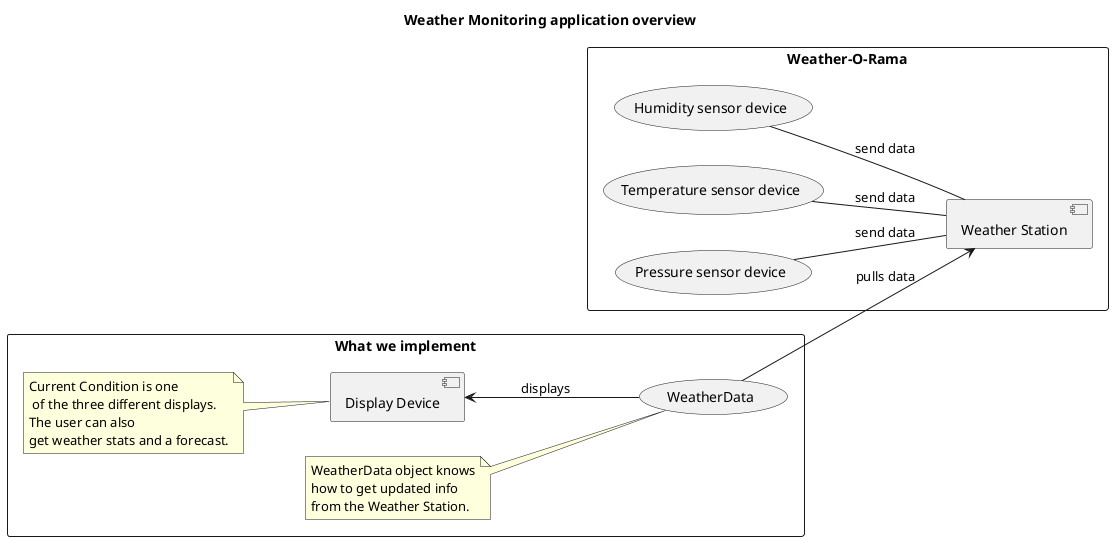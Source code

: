 @startuml

title Weather Monitoring application overview

left to right direction

skinparam packageStyle rectangle

rectangle Weather-O-Rama  {
    (Humidity sensor device) -- [Weather Station] : "send data"
    (Temperature sensor device) -- [Weather Station] : "send data"
    (Pressure sensor device) -- [Weather Station] : "send data"
}

rectangle "What we implement" {
    (WeatherData) --> [Weather Station] : "pulls data"
    [Display Device] <-- (WeatherData) : "displays"

    note "Current Condition is one\n of the three different displays.\nThe user can also\nget weather stats and a forecast." as N

    note "WeatherData object knows\nhow to get updated info\nfrom the Weather Station." as N2 

    N2 .. (WeatherData)                                               

    N .. [Display Device]
}

@enduml